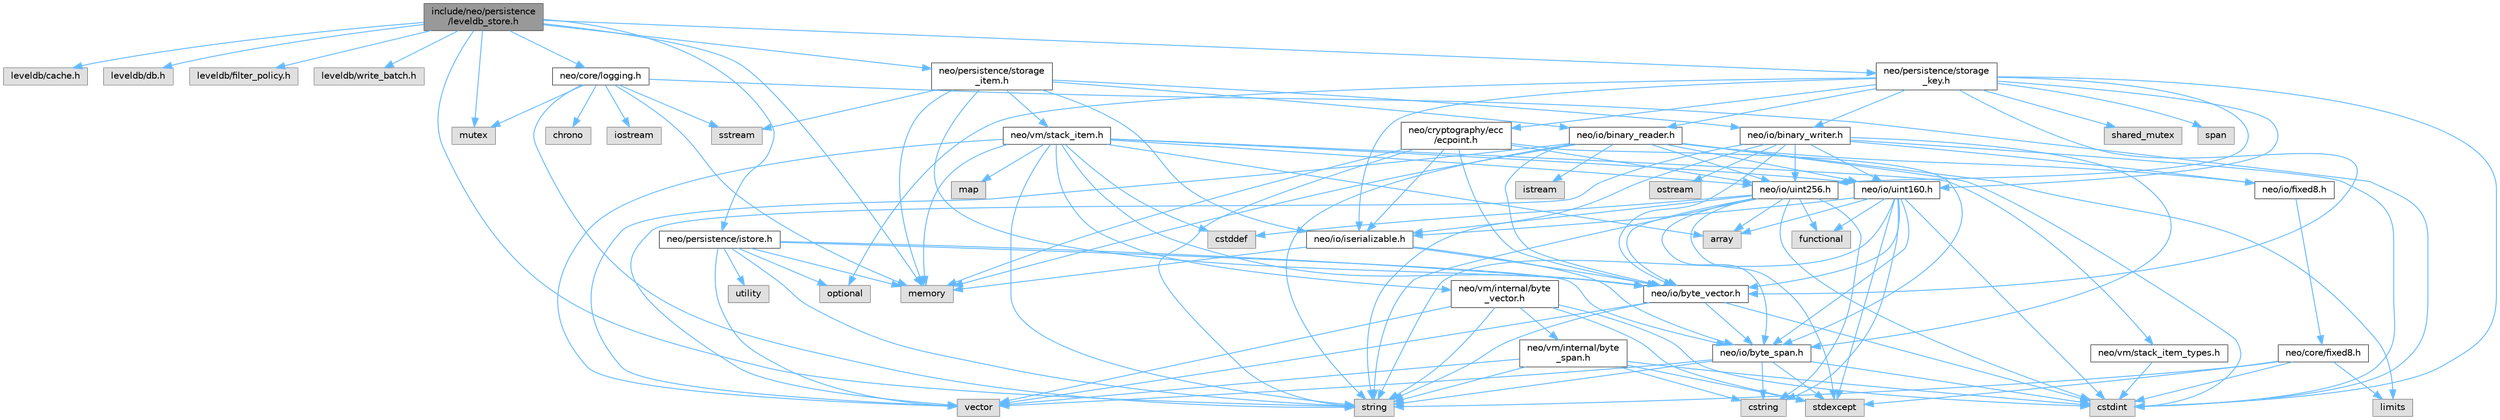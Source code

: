 digraph "include/neo/persistence/leveldb_store.h"
{
 // LATEX_PDF_SIZE
  bgcolor="transparent";
  edge [fontname=Helvetica,fontsize=10,labelfontname=Helvetica,labelfontsize=10];
  node [fontname=Helvetica,fontsize=10,shape=box,height=0.2,width=0.4];
  Node1 [id="Node000001",label="include/neo/persistence\l/leveldb_store.h",height=0.2,width=0.4,color="gray40", fillcolor="grey60", style="filled", fontcolor="black",tooltip=" "];
  Node1 -> Node2 [id="edge1_Node000001_Node000002",color="steelblue1",style="solid",tooltip=" "];
  Node2 [id="Node000002",label="leveldb/cache.h",height=0.2,width=0.4,color="grey60", fillcolor="#E0E0E0", style="filled",tooltip=" "];
  Node1 -> Node3 [id="edge2_Node000001_Node000003",color="steelblue1",style="solid",tooltip=" "];
  Node3 [id="Node000003",label="leveldb/db.h",height=0.2,width=0.4,color="grey60", fillcolor="#E0E0E0", style="filled",tooltip=" "];
  Node1 -> Node4 [id="edge3_Node000001_Node000004",color="steelblue1",style="solid",tooltip=" "];
  Node4 [id="Node000004",label="leveldb/filter_policy.h",height=0.2,width=0.4,color="grey60", fillcolor="#E0E0E0", style="filled",tooltip=" "];
  Node1 -> Node5 [id="edge4_Node000001_Node000005",color="steelblue1",style="solid",tooltip=" "];
  Node5 [id="Node000005",label="leveldb/write_batch.h",height=0.2,width=0.4,color="grey60", fillcolor="#E0E0E0", style="filled",tooltip=" "];
  Node1 -> Node6 [id="edge5_Node000001_Node000006",color="steelblue1",style="solid",tooltip=" "];
  Node6 [id="Node000006",label="neo/core/logging.h",height=0.2,width=0.4,color="grey40", fillcolor="white", style="filled",URL="$core_2logging_8h.html",tooltip=" "];
  Node6 -> Node7 [id="edge6_Node000006_Node000007",color="steelblue1",style="solid",tooltip=" "];
  Node7 [id="Node000007",label="chrono",height=0.2,width=0.4,color="grey60", fillcolor="#E0E0E0", style="filled",tooltip=" "];
  Node6 -> Node8 [id="edge7_Node000006_Node000008",color="steelblue1",style="solid",tooltip=" "];
  Node8 [id="Node000008",label="cstdint",height=0.2,width=0.4,color="grey60", fillcolor="#E0E0E0", style="filled",tooltip=" "];
  Node6 -> Node9 [id="edge8_Node000006_Node000009",color="steelblue1",style="solid",tooltip=" "];
  Node9 [id="Node000009",label="memory",height=0.2,width=0.4,color="grey60", fillcolor="#E0E0E0", style="filled",tooltip=" "];
  Node6 -> Node10 [id="edge9_Node000006_Node000010",color="steelblue1",style="solid",tooltip=" "];
  Node10 [id="Node000010",label="sstream",height=0.2,width=0.4,color="grey60", fillcolor="#E0E0E0", style="filled",tooltip=" "];
  Node6 -> Node11 [id="edge10_Node000006_Node000011",color="steelblue1",style="solid",tooltip=" "];
  Node11 [id="Node000011",label="string",height=0.2,width=0.4,color="grey60", fillcolor="#E0E0E0", style="filled",tooltip=" "];
  Node6 -> Node12 [id="edge11_Node000006_Node000012",color="steelblue1",style="solid",tooltip=" "];
  Node12 [id="Node000012",label="iostream",height=0.2,width=0.4,color="grey60", fillcolor="#E0E0E0", style="filled",tooltip=" "];
  Node6 -> Node13 [id="edge12_Node000006_Node000013",color="steelblue1",style="solid",tooltip=" "];
  Node13 [id="Node000013",label="mutex",height=0.2,width=0.4,color="grey60", fillcolor="#E0E0E0", style="filled",tooltip=" "];
  Node1 -> Node14 [id="edge13_Node000001_Node000014",color="steelblue1",style="solid",tooltip=" "];
  Node14 [id="Node000014",label="neo/persistence/istore.h",height=0.2,width=0.4,color="grey40", fillcolor="white", style="filled",URL="$istore_8h.html",tooltip=" "];
  Node14 -> Node15 [id="edge14_Node000014_Node000015",color="steelblue1",style="solid",tooltip=" "];
  Node15 [id="Node000015",label="neo/io/byte_span.h",height=0.2,width=0.4,color="grey40", fillcolor="white", style="filled",URL="$io_2byte__span_8h.html",tooltip=" "];
  Node15 -> Node8 [id="edge15_Node000015_Node000008",color="steelblue1",style="solid",tooltip=" "];
  Node15 -> Node16 [id="edge16_Node000015_Node000016",color="steelblue1",style="solid",tooltip=" "];
  Node16 [id="Node000016",label="cstring",height=0.2,width=0.4,color="grey60", fillcolor="#E0E0E0", style="filled",tooltip=" "];
  Node15 -> Node17 [id="edge17_Node000015_Node000017",color="steelblue1",style="solid",tooltip=" "];
  Node17 [id="Node000017",label="stdexcept",height=0.2,width=0.4,color="grey60", fillcolor="#E0E0E0", style="filled",tooltip=" "];
  Node15 -> Node11 [id="edge18_Node000015_Node000011",color="steelblue1",style="solid",tooltip=" "];
  Node15 -> Node18 [id="edge19_Node000015_Node000018",color="steelblue1",style="solid",tooltip=" "];
  Node18 [id="Node000018",label="vector",height=0.2,width=0.4,color="grey60", fillcolor="#E0E0E0", style="filled",tooltip=" "];
  Node14 -> Node19 [id="edge20_Node000014_Node000019",color="steelblue1",style="solid",tooltip=" "];
  Node19 [id="Node000019",label="neo/io/byte_vector.h",height=0.2,width=0.4,color="grey40", fillcolor="white", style="filled",URL="$io_2byte__vector_8h.html",tooltip=" "];
  Node19 -> Node15 [id="edge21_Node000019_Node000015",color="steelblue1",style="solid",tooltip=" "];
  Node19 -> Node8 [id="edge22_Node000019_Node000008",color="steelblue1",style="solid",tooltip=" "];
  Node19 -> Node11 [id="edge23_Node000019_Node000011",color="steelblue1",style="solid",tooltip=" "];
  Node19 -> Node18 [id="edge24_Node000019_Node000018",color="steelblue1",style="solid",tooltip=" "];
  Node14 -> Node9 [id="edge25_Node000014_Node000009",color="steelblue1",style="solid",tooltip=" "];
  Node14 -> Node20 [id="edge26_Node000014_Node000020",color="steelblue1",style="solid",tooltip=" "];
  Node20 [id="Node000020",label="optional",height=0.2,width=0.4,color="grey60", fillcolor="#E0E0E0", style="filled",tooltip=" "];
  Node14 -> Node11 [id="edge27_Node000014_Node000011",color="steelblue1",style="solid",tooltip=" "];
  Node14 -> Node21 [id="edge28_Node000014_Node000021",color="steelblue1",style="solid",tooltip=" "];
  Node21 [id="Node000021",label="utility",height=0.2,width=0.4,color="grey60", fillcolor="#E0E0E0", style="filled",tooltip=" "];
  Node14 -> Node18 [id="edge29_Node000014_Node000018",color="steelblue1",style="solid",tooltip=" "];
  Node1 -> Node22 [id="edge30_Node000001_Node000022",color="steelblue1",style="solid",tooltip=" "];
  Node22 [id="Node000022",label="neo/persistence/storage\l_item.h",height=0.2,width=0.4,color="grey40", fillcolor="white", style="filled",URL="$persistence_2storage__item_8h.html",tooltip=" "];
  Node22 -> Node23 [id="edge31_Node000022_Node000023",color="steelblue1",style="solid",tooltip=" "];
  Node23 [id="Node000023",label="neo/io/binary_reader.h",height=0.2,width=0.4,color="grey40", fillcolor="white", style="filled",URL="$binary__reader_8h.html",tooltip=" "];
  Node23 -> Node19 [id="edge32_Node000023_Node000019",color="steelblue1",style="solid",tooltip=" "];
  Node23 -> Node24 [id="edge33_Node000023_Node000024",color="steelblue1",style="solid",tooltip=" "];
  Node24 [id="Node000024",label="neo/io/fixed8.h",height=0.2,width=0.4,color="grey40", fillcolor="white", style="filled",URL="$io_2fixed8_8h.html",tooltip=" "];
  Node24 -> Node25 [id="edge34_Node000024_Node000025",color="steelblue1",style="solid",tooltip=" "];
  Node25 [id="Node000025",label="neo/core/fixed8.h",height=0.2,width=0.4,color="grey40", fillcolor="white", style="filled",URL="$core_2fixed8_8h.html",tooltip=" "];
  Node25 -> Node8 [id="edge35_Node000025_Node000008",color="steelblue1",style="solid",tooltip=" "];
  Node25 -> Node26 [id="edge36_Node000025_Node000026",color="steelblue1",style="solid",tooltip=" "];
  Node26 [id="Node000026",label="limits",height=0.2,width=0.4,color="grey60", fillcolor="#E0E0E0", style="filled",tooltip=" "];
  Node25 -> Node17 [id="edge37_Node000025_Node000017",color="steelblue1",style="solid",tooltip=" "];
  Node25 -> Node11 [id="edge38_Node000025_Node000011",color="steelblue1",style="solid",tooltip=" "];
  Node23 -> Node27 [id="edge39_Node000023_Node000027",color="steelblue1",style="solid",tooltip=" "];
  Node27 [id="Node000027",label="neo/io/uint160.h",height=0.2,width=0.4,color="grey40", fillcolor="white", style="filled",URL="$uint160_8h.html",tooltip=" "];
  Node27 -> Node15 [id="edge40_Node000027_Node000015",color="steelblue1",style="solid",tooltip=" "];
  Node27 -> Node19 [id="edge41_Node000027_Node000019",color="steelblue1",style="solid",tooltip=" "];
  Node27 -> Node28 [id="edge42_Node000027_Node000028",color="steelblue1",style="solid",tooltip=" "];
  Node28 [id="Node000028",label="neo/io/iserializable.h",height=0.2,width=0.4,color="grey40", fillcolor="white", style="filled",URL="$iserializable_8h.html",tooltip=" "];
  Node28 -> Node15 [id="edge43_Node000028_Node000015",color="steelblue1",style="solid",tooltip=" "];
  Node28 -> Node19 [id="edge44_Node000028_Node000019",color="steelblue1",style="solid",tooltip=" "];
  Node28 -> Node9 [id="edge45_Node000028_Node000009",color="steelblue1",style="solid",tooltip=" "];
  Node27 -> Node29 [id="edge46_Node000027_Node000029",color="steelblue1",style="solid",tooltip=" "];
  Node29 [id="Node000029",label="array",height=0.2,width=0.4,color="grey60", fillcolor="#E0E0E0", style="filled",tooltip=" "];
  Node27 -> Node8 [id="edge47_Node000027_Node000008",color="steelblue1",style="solid",tooltip=" "];
  Node27 -> Node16 [id="edge48_Node000027_Node000016",color="steelblue1",style="solid",tooltip=" "];
  Node27 -> Node30 [id="edge49_Node000027_Node000030",color="steelblue1",style="solid",tooltip=" "];
  Node30 [id="Node000030",label="functional",height=0.2,width=0.4,color="grey60", fillcolor="#E0E0E0", style="filled",tooltip=" "];
  Node27 -> Node17 [id="edge50_Node000027_Node000017",color="steelblue1",style="solid",tooltip=" "];
  Node27 -> Node11 [id="edge51_Node000027_Node000011",color="steelblue1",style="solid",tooltip=" "];
  Node23 -> Node31 [id="edge52_Node000023_Node000031",color="steelblue1",style="solid",tooltip=" "];
  Node31 [id="Node000031",label="neo/io/uint256.h",height=0.2,width=0.4,color="grey40", fillcolor="white", style="filled",URL="$uint256_8h.html",tooltip=" "];
  Node31 -> Node15 [id="edge53_Node000031_Node000015",color="steelblue1",style="solid",tooltip=" "];
  Node31 -> Node19 [id="edge54_Node000031_Node000019",color="steelblue1",style="solid",tooltip=" "];
  Node31 -> Node28 [id="edge55_Node000031_Node000028",color="steelblue1",style="solid",tooltip=" "];
  Node31 -> Node29 [id="edge56_Node000031_Node000029",color="steelblue1",style="solid",tooltip=" "];
  Node31 -> Node32 [id="edge57_Node000031_Node000032",color="steelblue1",style="solid",tooltip=" "];
  Node32 [id="Node000032",label="cstddef",height=0.2,width=0.4,color="grey60", fillcolor="#E0E0E0", style="filled",tooltip=" "];
  Node31 -> Node8 [id="edge58_Node000031_Node000008",color="steelblue1",style="solid",tooltip=" "];
  Node31 -> Node16 [id="edge59_Node000031_Node000016",color="steelblue1",style="solid",tooltip=" "];
  Node31 -> Node30 [id="edge60_Node000031_Node000030",color="steelblue1",style="solid",tooltip=" "];
  Node31 -> Node17 [id="edge61_Node000031_Node000017",color="steelblue1",style="solid",tooltip=" "];
  Node31 -> Node11 [id="edge62_Node000031_Node000011",color="steelblue1",style="solid",tooltip=" "];
  Node23 -> Node8 [id="edge63_Node000023_Node000008",color="steelblue1",style="solid",tooltip=" "];
  Node23 -> Node33 [id="edge64_Node000023_Node000033",color="steelblue1",style="solid",tooltip=" "];
  Node33 [id="Node000033",label="istream",height=0.2,width=0.4,color="grey60", fillcolor="#E0E0E0", style="filled",tooltip=" "];
  Node23 -> Node26 [id="edge65_Node000023_Node000026",color="steelblue1",style="solid",tooltip=" "];
  Node23 -> Node9 [id="edge66_Node000023_Node000009",color="steelblue1",style="solid",tooltip=" "];
  Node23 -> Node11 [id="edge67_Node000023_Node000011",color="steelblue1",style="solid",tooltip=" "];
  Node23 -> Node18 [id="edge68_Node000023_Node000018",color="steelblue1",style="solid",tooltip=" "];
  Node22 -> Node34 [id="edge69_Node000022_Node000034",color="steelblue1",style="solid",tooltip=" "];
  Node34 [id="Node000034",label="neo/io/binary_writer.h",height=0.2,width=0.4,color="grey40", fillcolor="white", style="filled",URL="$binary__writer_8h.html",tooltip=" "];
  Node34 -> Node15 [id="edge70_Node000034_Node000015",color="steelblue1",style="solid",tooltip=" "];
  Node34 -> Node19 [id="edge71_Node000034_Node000019",color="steelblue1",style="solid",tooltip=" "];
  Node34 -> Node24 [id="edge72_Node000034_Node000024",color="steelblue1",style="solid",tooltip=" "];
  Node34 -> Node27 [id="edge73_Node000034_Node000027",color="steelblue1",style="solid",tooltip=" "];
  Node34 -> Node31 [id="edge74_Node000034_Node000031",color="steelblue1",style="solid",tooltip=" "];
  Node34 -> Node8 [id="edge75_Node000034_Node000008",color="steelblue1",style="solid",tooltip=" "];
  Node34 -> Node35 [id="edge76_Node000034_Node000035",color="steelblue1",style="solid",tooltip=" "];
  Node35 [id="Node000035",label="ostream",height=0.2,width=0.4,color="grey60", fillcolor="#E0E0E0", style="filled",tooltip=" "];
  Node34 -> Node11 [id="edge77_Node000034_Node000011",color="steelblue1",style="solid",tooltip=" "];
  Node34 -> Node18 [id="edge78_Node000034_Node000018",color="steelblue1",style="solid",tooltip=" "];
  Node22 -> Node19 [id="edge79_Node000022_Node000019",color="steelblue1",style="solid",tooltip=" "];
  Node22 -> Node28 [id="edge80_Node000022_Node000028",color="steelblue1",style="solid",tooltip=" "];
  Node22 -> Node36 [id="edge81_Node000022_Node000036",color="steelblue1",style="solid",tooltip=" "];
  Node36 [id="Node000036",label="neo/vm/stack_item.h",height=0.2,width=0.4,color="grey40", fillcolor="white", style="filled",URL="$stack__item_8h.html",tooltip=" "];
  Node36 -> Node19 [id="edge82_Node000036_Node000019",color="steelblue1",style="solid",tooltip=" "];
  Node36 -> Node27 [id="edge83_Node000036_Node000027",color="steelblue1",style="solid",tooltip=" "];
  Node36 -> Node31 [id="edge84_Node000036_Node000031",color="steelblue1",style="solid",tooltip=" "];
  Node36 -> Node37 [id="edge85_Node000036_Node000037",color="steelblue1",style="solid",tooltip=" "];
  Node37 [id="Node000037",label="neo/vm/internal/byte\l_vector.h",height=0.2,width=0.4,color="grey40", fillcolor="white", style="filled",URL="$vm_2internal_2byte__vector_8h.html",tooltip=" "];
  Node37 -> Node38 [id="edge86_Node000037_Node000038",color="steelblue1",style="solid",tooltip=" "];
  Node38 [id="Node000038",label="neo/vm/internal/byte\l_span.h",height=0.2,width=0.4,color="grey40", fillcolor="white", style="filled",URL="$vm_2internal_2byte__span_8h.html",tooltip=" "];
  Node38 -> Node8 [id="edge87_Node000038_Node000008",color="steelblue1",style="solid",tooltip=" "];
  Node38 -> Node16 [id="edge88_Node000038_Node000016",color="steelblue1",style="solid",tooltip=" "];
  Node38 -> Node17 [id="edge89_Node000038_Node000017",color="steelblue1",style="solid",tooltip=" "];
  Node38 -> Node11 [id="edge90_Node000038_Node000011",color="steelblue1",style="solid",tooltip=" "];
  Node38 -> Node18 [id="edge91_Node000038_Node000018",color="steelblue1",style="solid",tooltip=" "];
  Node37 -> Node8 [id="edge92_Node000037_Node000008",color="steelblue1",style="solid",tooltip=" "];
  Node37 -> Node17 [id="edge93_Node000037_Node000017",color="steelblue1",style="solid",tooltip=" "];
  Node37 -> Node11 [id="edge94_Node000037_Node000011",color="steelblue1",style="solid",tooltip=" "];
  Node37 -> Node18 [id="edge95_Node000037_Node000018",color="steelblue1",style="solid",tooltip=" "];
  Node36 -> Node39 [id="edge96_Node000036_Node000039",color="steelblue1",style="solid",tooltip=" "];
  Node39 [id="Node000039",label="neo/vm/stack_item_types.h",height=0.2,width=0.4,color="grey40", fillcolor="white", style="filled",URL="$stack__item__types_8h.html",tooltip=" "];
  Node39 -> Node8 [id="edge97_Node000039_Node000008",color="steelblue1",style="solid",tooltip=" "];
  Node36 -> Node29 [id="edge98_Node000036_Node000029",color="steelblue1",style="solid",tooltip=" "];
  Node36 -> Node32 [id="edge99_Node000036_Node000032",color="steelblue1",style="solid",tooltip=" "];
  Node36 -> Node40 [id="edge100_Node000036_Node000040",color="steelblue1",style="solid",tooltip=" "];
  Node40 [id="Node000040",label="map",height=0.2,width=0.4,color="grey60", fillcolor="#E0E0E0", style="filled",tooltip=" "];
  Node36 -> Node9 [id="edge101_Node000036_Node000009",color="steelblue1",style="solid",tooltip=" "];
  Node36 -> Node11 [id="edge102_Node000036_Node000011",color="steelblue1",style="solid",tooltip=" "];
  Node36 -> Node18 [id="edge103_Node000036_Node000018",color="steelblue1",style="solid",tooltip=" "];
  Node22 -> Node9 [id="edge104_Node000022_Node000009",color="steelblue1",style="solid",tooltip=" "];
  Node22 -> Node10 [id="edge105_Node000022_Node000010",color="steelblue1",style="solid",tooltip=" "];
  Node1 -> Node41 [id="edge106_Node000001_Node000041",color="steelblue1",style="solid",tooltip=" "];
  Node41 [id="Node000041",label="neo/persistence/storage\l_key.h",height=0.2,width=0.4,color="grey40", fillcolor="white", style="filled",URL="$persistence_2storage__key_8h.html",tooltip=" "];
  Node41 -> Node42 [id="edge107_Node000041_Node000042",color="steelblue1",style="solid",tooltip=" "];
  Node42 [id="Node000042",label="neo/cryptography/ecc\l/ecpoint.h",height=0.2,width=0.4,color="grey40", fillcolor="white", style="filled",URL="$ecpoint_8h.html",tooltip=" "];
  Node42 -> Node15 [id="edge108_Node000042_Node000015",color="steelblue1",style="solid",tooltip=" "];
  Node42 -> Node19 [id="edge109_Node000042_Node000019",color="steelblue1",style="solid",tooltip=" "];
  Node42 -> Node28 [id="edge110_Node000042_Node000028",color="steelblue1",style="solid",tooltip=" "];
  Node42 -> Node31 [id="edge111_Node000042_Node000031",color="steelblue1",style="solid",tooltip=" "];
  Node42 -> Node9 [id="edge112_Node000042_Node000009",color="steelblue1",style="solid",tooltip=" "];
  Node42 -> Node11 [id="edge113_Node000042_Node000011",color="steelblue1",style="solid",tooltip=" "];
  Node41 -> Node23 [id="edge114_Node000041_Node000023",color="steelblue1",style="solid",tooltip=" "];
  Node41 -> Node34 [id="edge115_Node000041_Node000034",color="steelblue1",style="solid",tooltip=" "];
  Node41 -> Node19 [id="edge116_Node000041_Node000019",color="steelblue1",style="solid",tooltip=" "];
  Node41 -> Node28 [id="edge117_Node000041_Node000028",color="steelblue1",style="solid",tooltip=" "];
  Node41 -> Node27 [id="edge118_Node000041_Node000027",color="steelblue1",style="solid",tooltip=" "];
  Node41 -> Node31 [id="edge119_Node000041_Node000031",color="steelblue1",style="solid",tooltip=" "];
  Node41 -> Node8 [id="edge120_Node000041_Node000008",color="steelblue1",style="solid",tooltip=" "];
  Node41 -> Node20 [id="edge121_Node000041_Node000020",color="steelblue1",style="solid",tooltip=" "];
  Node41 -> Node43 [id="edge122_Node000041_Node000043",color="steelblue1",style="solid",tooltip=" "];
  Node43 [id="Node000043",label="shared_mutex",height=0.2,width=0.4,color="grey60", fillcolor="#E0E0E0", style="filled",tooltip=" "];
  Node41 -> Node44 [id="edge123_Node000041_Node000044",color="steelblue1",style="solid",tooltip=" "];
  Node44 [id="Node000044",label="span",height=0.2,width=0.4,color="grey60", fillcolor="#E0E0E0", style="filled",tooltip=" "];
  Node1 -> Node9 [id="edge124_Node000001_Node000009",color="steelblue1",style="solid",tooltip=" "];
  Node1 -> Node13 [id="edge125_Node000001_Node000013",color="steelblue1",style="solid",tooltip=" "];
  Node1 -> Node11 [id="edge126_Node000001_Node000011",color="steelblue1",style="solid",tooltip=" "];
}
